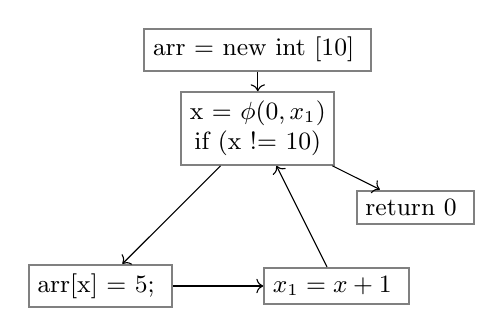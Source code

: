 \begin{tikzpicture}
[
% scale=2,transform shape,
% state/.style={rectangle,draw=black!50,fill=green!10,thick,minimum size=5mm},
cfg_node/.style={rectangle, draw=black!50, thick, font=\small, align=center},
% arr/.style={-,auto,>=stealth}
]
\small

\node (n1) at (0, 0) [cfg_node] { arr = new int [10] };
\node (n2) at (0, -1) [cfg_node] { x = $\phi(0, x_1)$ \\
                                   if (x != 10) };
\node (n3) at (2, -2) [cfg_node] { return 0 };
\node (n4) at (-2, -3) [cfg_node] { arr[x] = 5; };
\node (n5) at (1, -3) [cfg_node] { $x_1 = x + 1$ };

\draw [->] node{}(n1) -- node{}(n2);
\draw [->] node{}(n2) -- node{}(n3);
\draw [->] node{}(n2) -- node{}(n4);
\draw [->] node{}(n4) -- node{}(n5);
\draw [->] node{}(n5) -- node{}(n2);

\end{tikzpicture}

